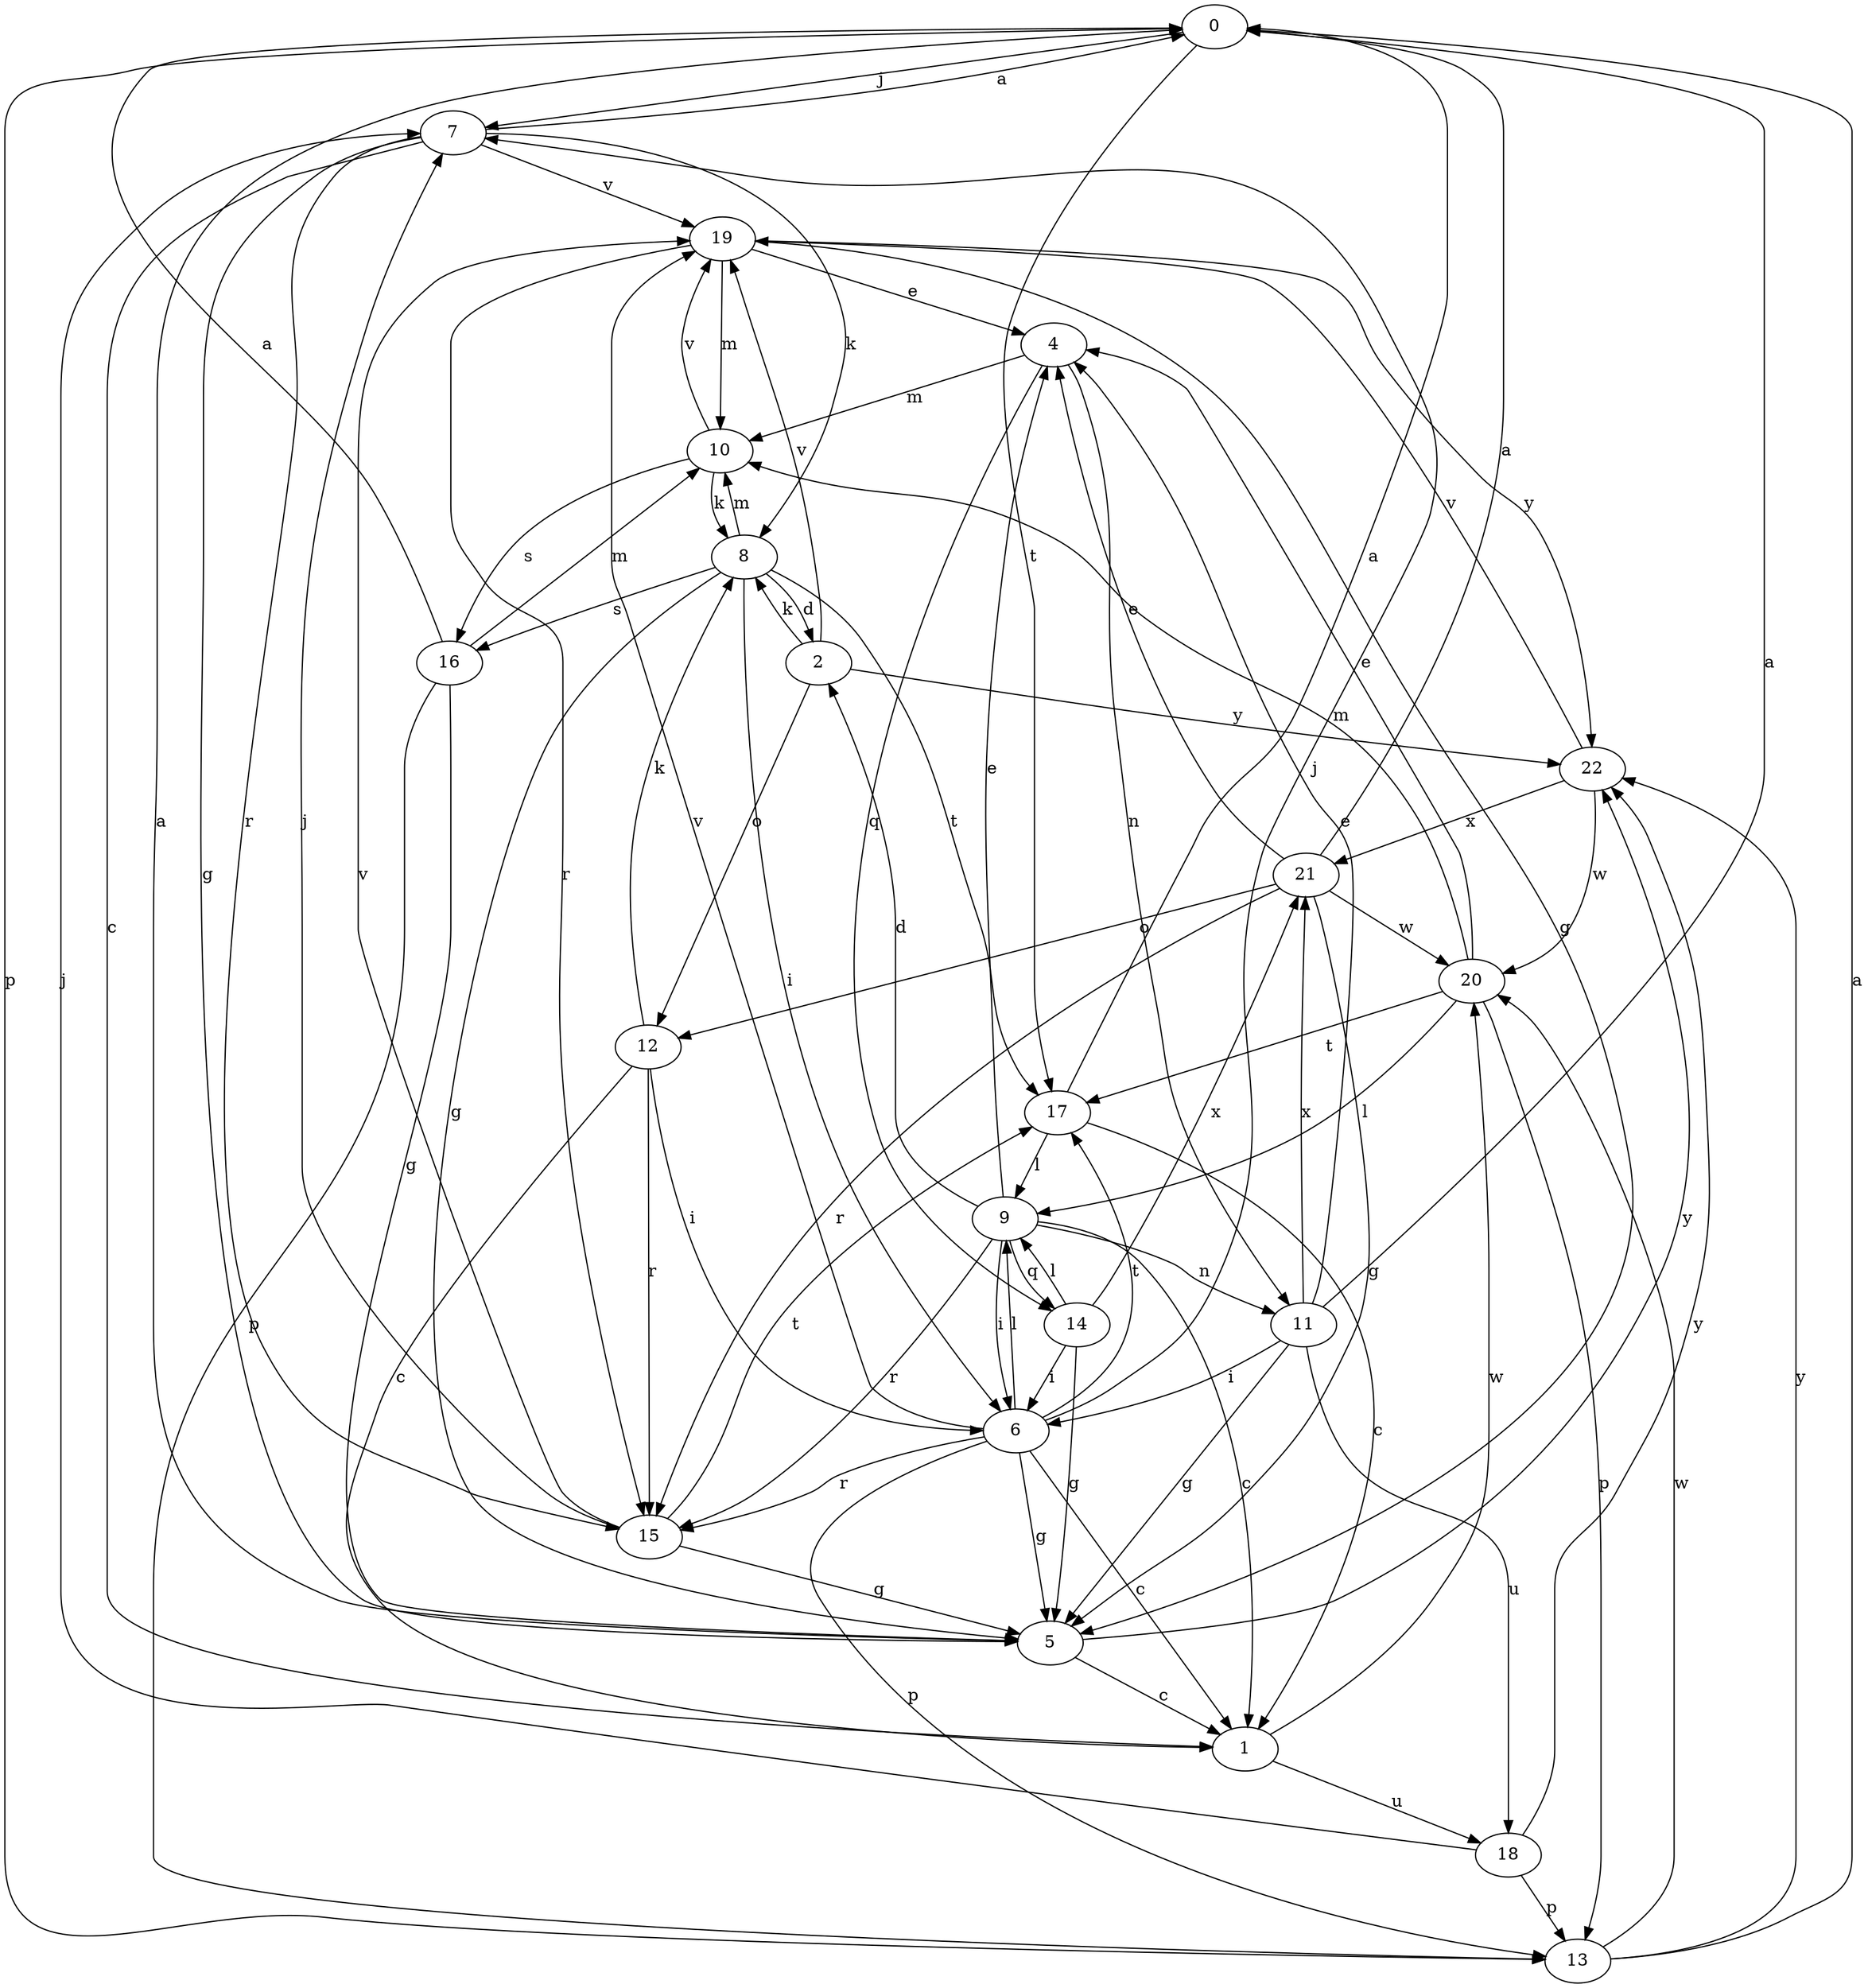 strict digraph  {
0;
1;
2;
4;
5;
6;
7;
8;
9;
10;
11;
12;
13;
14;
15;
16;
17;
18;
19;
20;
21;
22;
0 -> 7  [label=j];
0 -> 13  [label=p];
0 -> 17  [label=t];
1 -> 18  [label=u];
1 -> 20  [label=w];
2 -> 8  [label=k];
2 -> 12  [label=o];
2 -> 19  [label=v];
2 -> 22  [label=y];
4 -> 10  [label=m];
4 -> 11  [label=n];
4 -> 14  [label=q];
5 -> 0  [label=a];
5 -> 1  [label=c];
5 -> 22  [label=y];
6 -> 1  [label=c];
6 -> 5  [label=g];
6 -> 7  [label=j];
6 -> 9  [label=l];
6 -> 13  [label=p];
6 -> 15  [label=r];
6 -> 17  [label=t];
6 -> 19  [label=v];
7 -> 0  [label=a];
7 -> 1  [label=c];
7 -> 5  [label=g];
7 -> 8  [label=k];
7 -> 15  [label=r];
7 -> 19  [label=v];
8 -> 2  [label=d];
8 -> 5  [label=g];
8 -> 6  [label=i];
8 -> 10  [label=m];
8 -> 16  [label=s];
8 -> 17  [label=t];
9 -> 1  [label=c];
9 -> 2  [label=d];
9 -> 4  [label=e];
9 -> 6  [label=i];
9 -> 11  [label=n];
9 -> 14  [label=q];
9 -> 15  [label=r];
10 -> 8  [label=k];
10 -> 16  [label=s];
10 -> 19  [label=v];
11 -> 0  [label=a];
11 -> 4  [label=e];
11 -> 5  [label=g];
11 -> 6  [label=i];
11 -> 18  [label=u];
11 -> 21  [label=x];
12 -> 1  [label=c];
12 -> 6  [label=i];
12 -> 8  [label=k];
12 -> 15  [label=r];
13 -> 0  [label=a];
13 -> 20  [label=w];
13 -> 22  [label=y];
14 -> 5  [label=g];
14 -> 6  [label=i];
14 -> 9  [label=l];
14 -> 21  [label=x];
15 -> 5  [label=g];
15 -> 7  [label=j];
15 -> 17  [label=t];
15 -> 19  [label=v];
16 -> 0  [label=a];
16 -> 5  [label=g];
16 -> 10  [label=m];
16 -> 13  [label=p];
17 -> 0  [label=a];
17 -> 1  [label=c];
17 -> 9  [label=l];
18 -> 7  [label=j];
18 -> 13  [label=p];
18 -> 22  [label=y];
19 -> 4  [label=e];
19 -> 5  [label=g];
19 -> 10  [label=m];
19 -> 15  [label=r];
19 -> 22  [label=y];
20 -> 4  [label=e];
20 -> 9  [label=l];
20 -> 10  [label=m];
20 -> 13  [label=p];
20 -> 17  [label=t];
21 -> 0  [label=a];
21 -> 4  [label=e];
21 -> 5  [label=g];
21 -> 12  [label=o];
21 -> 15  [label=r];
21 -> 20  [label=w];
22 -> 19  [label=v];
22 -> 20  [label=w];
22 -> 21  [label=x];
}
